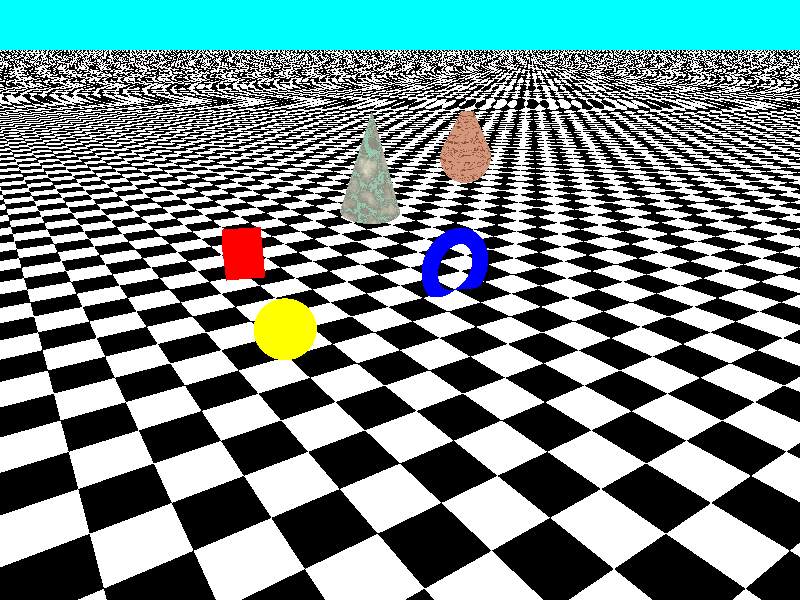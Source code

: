 #include "colors.inc" //including some files
#include "textures.inc"
#include "stones.inc"
 plane{
   <0,1,0>,2
   texture {
     pigment { checker
               color White
               color Black
              }
     scale 5
   }

 }
 background { color Cyan }
 camera {
   location <-40, 30, -50>
   look_at  <0, 0,  10>
 }
 sphere {
   <-20,5, 0>, 3
   texture {
     pigment { color Yellow }
   }
   //finish {reflection 0.2}
 }
 cone {
    <0,5,0>,0
    <0,-5,0>,3

    texture { T_Stone25 scale 4 }
    rotate <-10,20,360*clock>
    translate <-10,20,0>
    finish { phong 0.9 phong_size 40  // A highlight
             //reflection 0.2  // Glass reflects a bit
           }
 }

 box {
     <-2,-2,-2>,
     <2,2,2>
     pigment{ Red }
     rotate <-10,20,360*clock>
     translate <-20,10,10>
}


torus {
    4, 1
    translate <0,0,0>
    pigment { Blue }
    rotate <90,0,0>
    rotate <0,360*clock,0>
    translate <5,5,5>
}

#declare objeto1 = object{
  merge{
    cone     { < 0, 13.9, 0>  2.8
               < 0, 18.0, 0>  0.8 }
    sphere   { < 0, 12.4, 0>  3.2 }
  }
}

object { objeto1
  texture {  Cherry_Wood }
  rotate y *-30
  translate < 10, 5, 10>
}

 light_source { <-30, 30, 0> color White}
